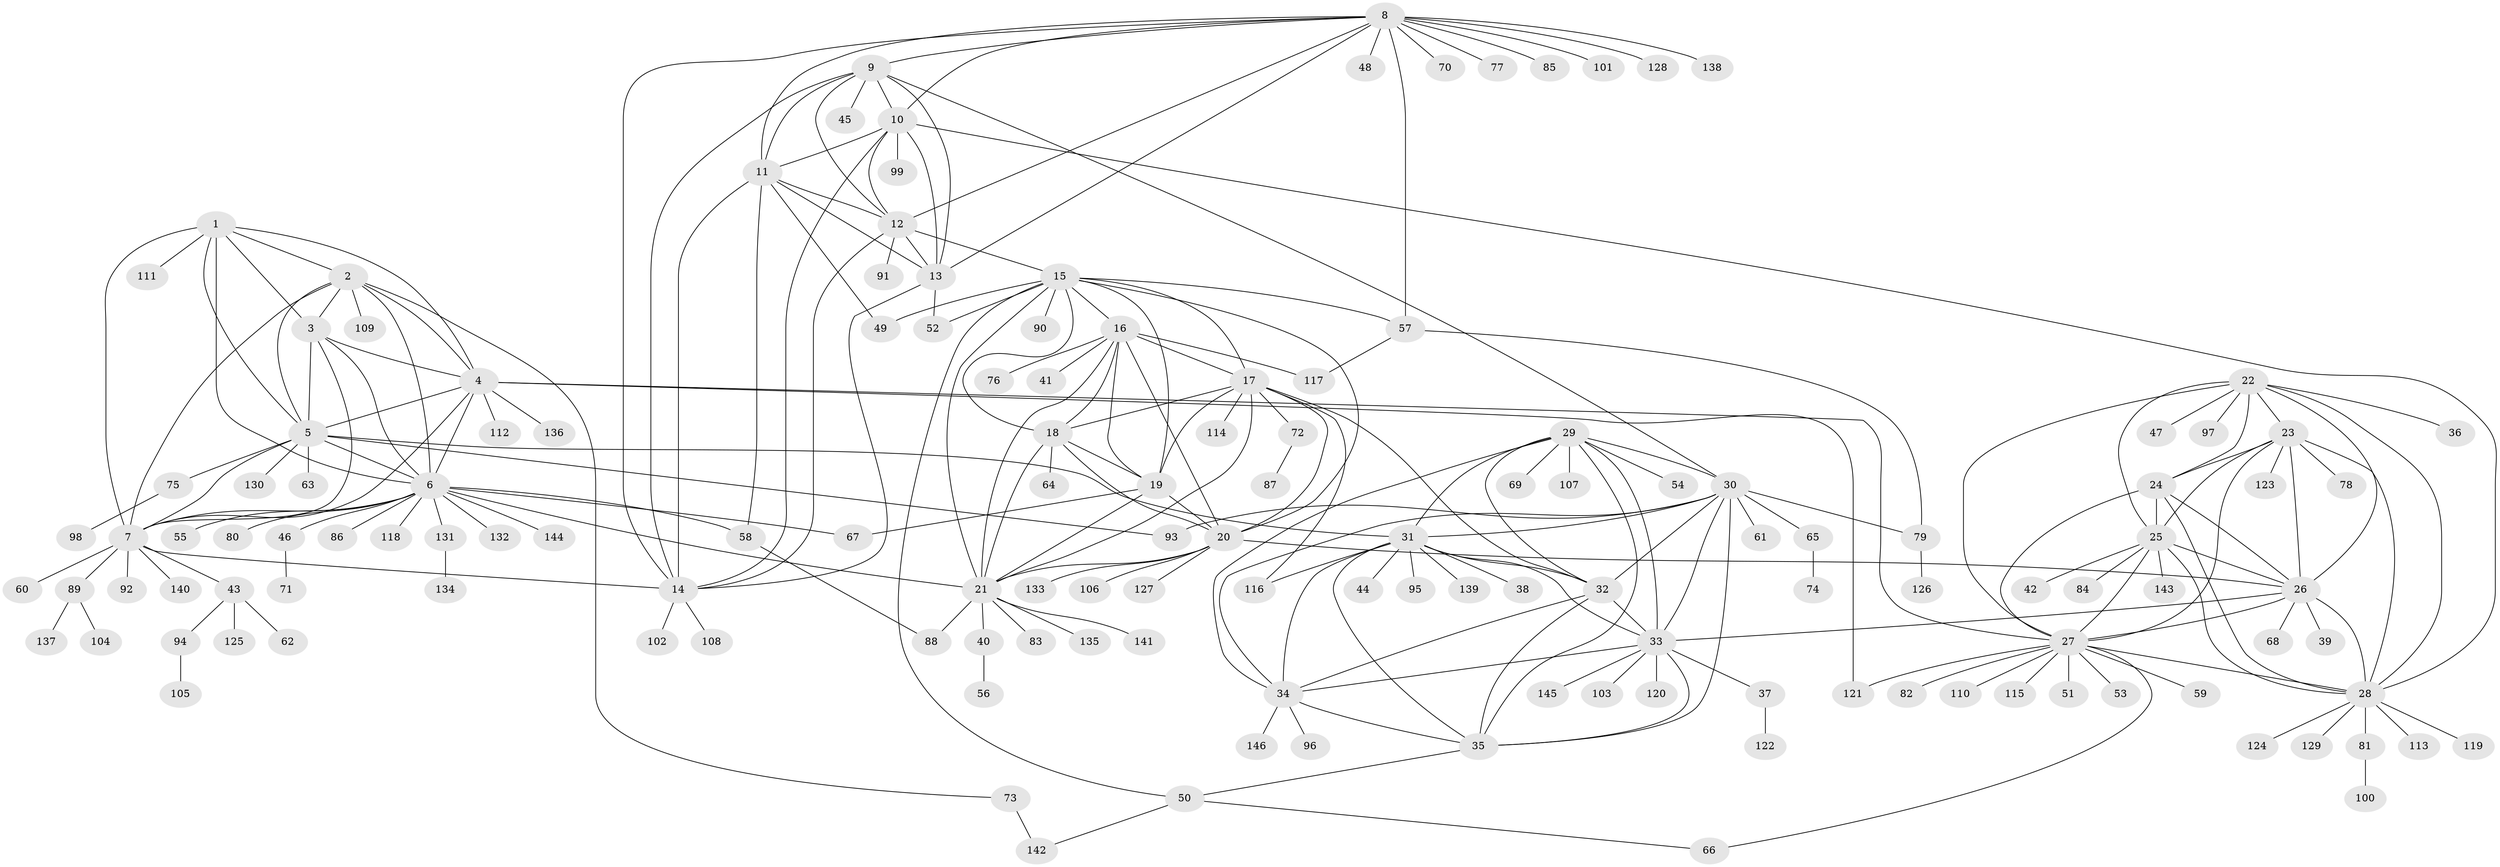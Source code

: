 // Generated by graph-tools (version 1.1) at 2025/50/03/09/25 03:50:32]
// undirected, 146 vertices, 240 edges
graph export_dot {
graph [start="1"]
  node [color=gray90,style=filled];
  1;
  2;
  3;
  4;
  5;
  6;
  7;
  8;
  9;
  10;
  11;
  12;
  13;
  14;
  15;
  16;
  17;
  18;
  19;
  20;
  21;
  22;
  23;
  24;
  25;
  26;
  27;
  28;
  29;
  30;
  31;
  32;
  33;
  34;
  35;
  36;
  37;
  38;
  39;
  40;
  41;
  42;
  43;
  44;
  45;
  46;
  47;
  48;
  49;
  50;
  51;
  52;
  53;
  54;
  55;
  56;
  57;
  58;
  59;
  60;
  61;
  62;
  63;
  64;
  65;
  66;
  67;
  68;
  69;
  70;
  71;
  72;
  73;
  74;
  75;
  76;
  77;
  78;
  79;
  80;
  81;
  82;
  83;
  84;
  85;
  86;
  87;
  88;
  89;
  90;
  91;
  92;
  93;
  94;
  95;
  96;
  97;
  98;
  99;
  100;
  101;
  102;
  103;
  104;
  105;
  106;
  107;
  108;
  109;
  110;
  111;
  112;
  113;
  114;
  115;
  116;
  117;
  118;
  119;
  120;
  121;
  122;
  123;
  124;
  125;
  126;
  127;
  128;
  129;
  130;
  131;
  132;
  133;
  134;
  135;
  136;
  137;
  138;
  139;
  140;
  141;
  142;
  143;
  144;
  145;
  146;
  1 -- 2;
  1 -- 3;
  1 -- 4;
  1 -- 5;
  1 -- 6;
  1 -- 7;
  1 -- 111;
  2 -- 3;
  2 -- 4;
  2 -- 5;
  2 -- 6;
  2 -- 7;
  2 -- 73;
  2 -- 109;
  3 -- 4;
  3 -- 5;
  3 -- 6;
  3 -- 7;
  4 -- 5;
  4 -- 6;
  4 -- 7;
  4 -- 27;
  4 -- 112;
  4 -- 121;
  4 -- 136;
  5 -- 6;
  5 -- 7;
  5 -- 31;
  5 -- 63;
  5 -- 75;
  5 -- 93;
  5 -- 130;
  6 -- 7;
  6 -- 21;
  6 -- 46;
  6 -- 55;
  6 -- 58;
  6 -- 67;
  6 -- 80;
  6 -- 86;
  6 -- 118;
  6 -- 131;
  6 -- 132;
  6 -- 144;
  7 -- 14;
  7 -- 43;
  7 -- 60;
  7 -- 89;
  7 -- 92;
  7 -- 140;
  8 -- 9;
  8 -- 10;
  8 -- 11;
  8 -- 12;
  8 -- 13;
  8 -- 14;
  8 -- 48;
  8 -- 57;
  8 -- 70;
  8 -- 77;
  8 -- 85;
  8 -- 101;
  8 -- 128;
  8 -- 138;
  9 -- 10;
  9 -- 11;
  9 -- 12;
  9 -- 13;
  9 -- 14;
  9 -- 30;
  9 -- 45;
  10 -- 11;
  10 -- 12;
  10 -- 13;
  10 -- 14;
  10 -- 28;
  10 -- 99;
  11 -- 12;
  11 -- 13;
  11 -- 14;
  11 -- 49;
  11 -- 58;
  12 -- 13;
  12 -- 14;
  12 -- 15;
  12 -- 91;
  13 -- 14;
  13 -- 52;
  14 -- 102;
  14 -- 108;
  15 -- 16;
  15 -- 17;
  15 -- 18;
  15 -- 19;
  15 -- 20;
  15 -- 21;
  15 -- 49;
  15 -- 50;
  15 -- 52;
  15 -- 57;
  15 -- 90;
  16 -- 17;
  16 -- 18;
  16 -- 19;
  16 -- 20;
  16 -- 21;
  16 -- 41;
  16 -- 76;
  16 -- 117;
  17 -- 18;
  17 -- 19;
  17 -- 20;
  17 -- 21;
  17 -- 32;
  17 -- 72;
  17 -- 114;
  17 -- 116;
  18 -- 19;
  18 -- 20;
  18 -- 21;
  18 -- 64;
  19 -- 20;
  19 -- 21;
  19 -- 67;
  20 -- 21;
  20 -- 26;
  20 -- 106;
  20 -- 127;
  20 -- 133;
  21 -- 40;
  21 -- 83;
  21 -- 88;
  21 -- 135;
  21 -- 141;
  22 -- 23;
  22 -- 24;
  22 -- 25;
  22 -- 26;
  22 -- 27;
  22 -- 28;
  22 -- 36;
  22 -- 47;
  22 -- 97;
  23 -- 24;
  23 -- 25;
  23 -- 26;
  23 -- 27;
  23 -- 28;
  23 -- 78;
  23 -- 123;
  24 -- 25;
  24 -- 26;
  24 -- 27;
  24 -- 28;
  25 -- 26;
  25 -- 27;
  25 -- 28;
  25 -- 42;
  25 -- 84;
  25 -- 143;
  26 -- 27;
  26 -- 28;
  26 -- 33;
  26 -- 39;
  26 -- 68;
  27 -- 28;
  27 -- 51;
  27 -- 53;
  27 -- 59;
  27 -- 66;
  27 -- 82;
  27 -- 110;
  27 -- 115;
  27 -- 121;
  28 -- 81;
  28 -- 113;
  28 -- 119;
  28 -- 124;
  28 -- 129;
  29 -- 30;
  29 -- 31;
  29 -- 32;
  29 -- 33;
  29 -- 34;
  29 -- 35;
  29 -- 54;
  29 -- 69;
  29 -- 107;
  30 -- 31;
  30 -- 32;
  30 -- 33;
  30 -- 34;
  30 -- 35;
  30 -- 61;
  30 -- 65;
  30 -- 79;
  30 -- 93;
  31 -- 32;
  31 -- 33;
  31 -- 34;
  31 -- 35;
  31 -- 38;
  31 -- 44;
  31 -- 95;
  31 -- 116;
  31 -- 139;
  32 -- 33;
  32 -- 34;
  32 -- 35;
  33 -- 34;
  33 -- 35;
  33 -- 37;
  33 -- 103;
  33 -- 120;
  33 -- 145;
  34 -- 35;
  34 -- 96;
  34 -- 146;
  35 -- 50;
  37 -- 122;
  40 -- 56;
  43 -- 62;
  43 -- 94;
  43 -- 125;
  46 -- 71;
  50 -- 66;
  50 -- 142;
  57 -- 79;
  57 -- 117;
  58 -- 88;
  65 -- 74;
  72 -- 87;
  73 -- 142;
  75 -- 98;
  79 -- 126;
  81 -- 100;
  89 -- 104;
  89 -- 137;
  94 -- 105;
  131 -- 134;
}
